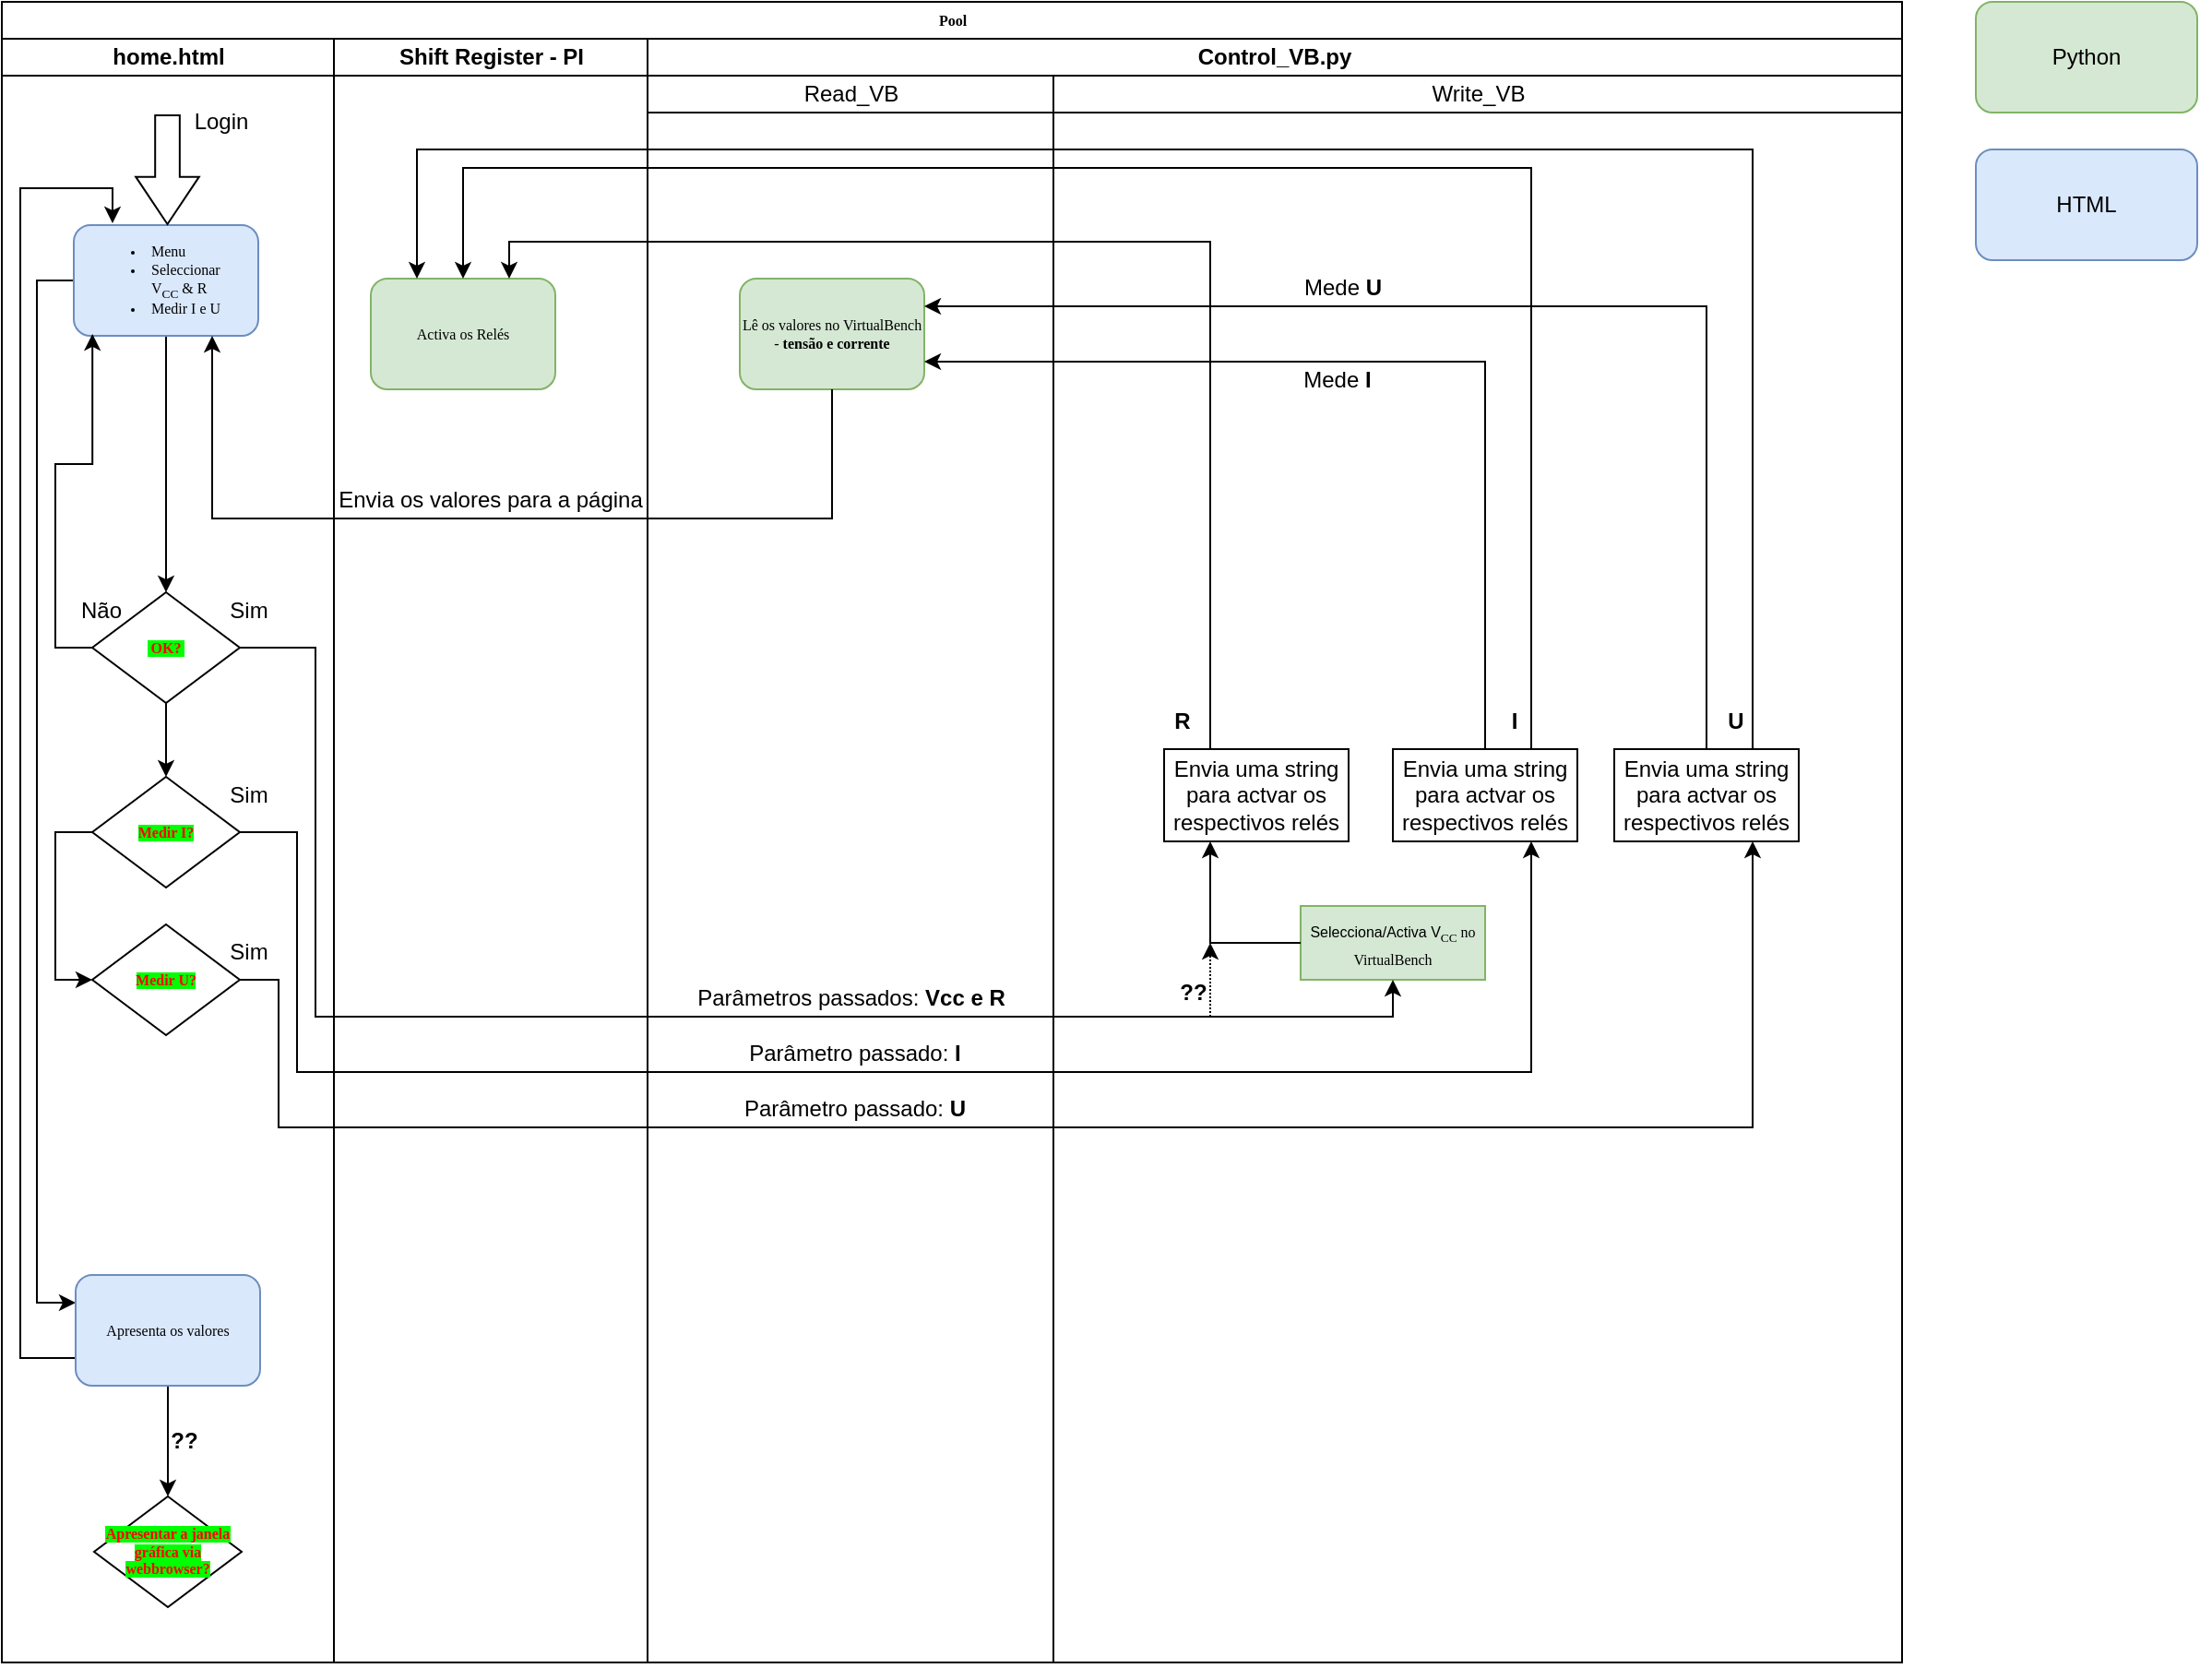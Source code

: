 <mxfile version="23.0.2" type="github">
  <diagram name="Page-1" id="74e2e168-ea6b-b213-b513-2b3c1d86103e">
    <mxGraphModel dx="1195" dy="633" grid="1" gridSize="10" guides="1" tooltips="1" connect="1" arrows="1" fold="1" page="1" pageScale="1" pageWidth="1654" pageHeight="1169" background="none" math="0" shadow="0">
      <root>
        <mxCell id="0" />
        <mxCell id="1" parent="0" />
        <mxCell id="77e6c97f196da883-1" value="Pool" style="swimlane;html=1;childLayout=stackLayout;startSize=20;rounded=0;shadow=0;labelBackgroundColor=none;strokeWidth=1;fontFamily=Verdana;fontSize=8;align=center;glass=0;" parent="1" vertex="1">
          <mxGeometry x="70" y="70" width="1030" height="900" as="geometry">
            <mxRectangle x="70" y="40" width="60" height="20" as="alternateBounds" />
          </mxGeometry>
        </mxCell>
        <mxCell id="77e6c97f196da883-2" value="home.html" style="swimlane;html=1;startSize=20;" parent="77e6c97f196da883-1" vertex="1">
          <mxGeometry y="20" width="180" height="880" as="geometry" />
        </mxCell>
        <mxCell id="Stz53FhgeXE6KHRWkM9m-19" style="edgeStyle=orthogonalEdgeStyle;rounded=0;orthogonalLoop=1;jettySize=auto;html=1;exitX=0;exitY=0.5;exitDx=0;exitDy=0;entryX=0;entryY=0.25;entryDx=0;entryDy=0;" parent="77e6c97f196da883-2" source="77e6c97f196da883-8" target="Stz53FhgeXE6KHRWkM9m-18" edge="1">
          <mxGeometry relative="1" as="geometry" />
        </mxCell>
        <mxCell id="M2YFyVoE7GtHk2X1bXnB-52" style="edgeStyle=orthogonalEdgeStyle;rounded=0;orthogonalLoop=1;jettySize=auto;html=1;entryX=0.5;entryY=0;entryDx=0;entryDy=0;" parent="77e6c97f196da883-2" source="77e6c97f196da883-8" target="77e6c97f196da883-13" edge="1">
          <mxGeometry relative="1" as="geometry">
            <Array as="points">
              <mxPoint x="89" y="280" />
              <mxPoint x="89" y="280" />
            </Array>
          </mxGeometry>
        </mxCell>
        <mxCell id="77e6c97f196da883-8" value="&lt;div align=&quot;left&quot;&gt;&lt;ul&gt;&lt;li&gt;Menu&lt;/li&gt;&lt;li&gt;Seleccionar V&lt;sub&gt;CC&lt;/sub&gt;&amp;nbsp;&amp;amp; R&lt;/li&gt;&lt;li&gt;Medir I e U&lt;/li&gt;&lt;/ul&gt;&lt;/div&gt;" style="rounded=1;whiteSpace=wrap;html=1;shadow=0;labelBackgroundColor=none;strokeWidth=1;fontFamily=Verdana;fontSize=8;align=left;fillColor=#dae8fc;strokeColor=#6c8ebf;" parent="77e6c97f196da883-2" vertex="1">
          <mxGeometry x="39" y="101" width="100" height="60" as="geometry" />
        </mxCell>
        <mxCell id="M2YFyVoE7GtHk2X1bXnB-54" value="" style="edgeStyle=orthogonalEdgeStyle;rounded=0;orthogonalLoop=1;jettySize=auto;html=1;" parent="77e6c97f196da883-2" source="77e6c97f196da883-13" target="M2YFyVoE7GtHk2X1bXnB-53" edge="1">
          <mxGeometry relative="1" as="geometry" />
        </mxCell>
        <mxCell id="77e6c97f196da883-13" value="&lt;font color=&quot;#ff0000&quot;&gt;&lt;span style=&quot;background-color: rgb(0, 255, 0);&quot;&gt;&lt;b&gt;&amp;nbsp;OK?&amp;nbsp; &lt;br&gt;&lt;/b&gt;&lt;/span&gt;&lt;/font&gt;" style="rhombus;whiteSpace=wrap;html=1;rounded=0;shadow=0;labelBackgroundColor=none;strokeWidth=1;fontFamily=Verdana;fontSize=8;align=center;" parent="77e6c97f196da883-2" vertex="1">
          <mxGeometry x="49" y="300" width="80" height="60" as="geometry" />
        </mxCell>
        <mxCell id="Stz53FhgeXE6KHRWkM9m-17" value="Login" style="text;html=1;strokeColor=none;fillColor=none;align=center;verticalAlign=middle;whiteSpace=wrap;rounded=0;" parent="77e6c97f196da883-2" vertex="1">
          <mxGeometry x="89" y="30" width="60" height="30" as="geometry" />
        </mxCell>
        <mxCell id="Stz53FhgeXE6KHRWkM9m-20" style="edgeStyle=orthogonalEdgeStyle;rounded=0;orthogonalLoop=1;jettySize=auto;html=1;exitX=0;exitY=0.75;exitDx=0;exitDy=0;" parent="77e6c97f196da883-2" source="Stz53FhgeXE6KHRWkM9m-18" edge="1">
          <mxGeometry relative="1" as="geometry">
            <mxPoint x="60" y="100" as="targetPoint" />
            <Array as="points">
              <mxPoint x="10" y="715" />
              <mxPoint x="10" y="81" />
              <mxPoint x="60" y="81" />
            </Array>
          </mxGeometry>
        </mxCell>
        <mxCell id="Stz53FhgeXE6KHRWkM9m-26" value="" style="edgeStyle=orthogonalEdgeStyle;rounded=0;orthogonalLoop=1;jettySize=auto;html=1;" parent="77e6c97f196da883-2" source="Stz53FhgeXE6KHRWkM9m-18" target="Stz53FhgeXE6KHRWkM9m-25" edge="1">
          <mxGeometry relative="1" as="geometry" />
        </mxCell>
        <mxCell id="Stz53FhgeXE6KHRWkM9m-18" value="Apresenta os valores" style="rounded=1;whiteSpace=wrap;html=1;shadow=0;labelBackgroundColor=none;strokeWidth=1;fontFamily=Verdana;fontSize=8;align=center;fillColor=#dae8fc;strokeColor=#6c8ebf;" parent="77e6c97f196da883-2" vertex="1">
          <mxGeometry x="40" y="670" width="100" height="60" as="geometry" />
        </mxCell>
        <mxCell id="Stz53FhgeXE6KHRWkM9m-25" value="&lt;font color=&quot;#ff0000&quot;&gt;&lt;span style=&quot;background-color: rgb(0, 255, 0);&quot;&gt;&lt;b&gt;Apresentar a janela gráfica via webbrowser?&lt;br&gt;&lt;/b&gt;&lt;/span&gt;&lt;/font&gt;" style="rhombus;whiteSpace=wrap;html=1;rounded=0;shadow=0;labelBackgroundColor=none;strokeWidth=1;fontFamily=Verdana;fontSize=8;align=center;" parent="77e6c97f196da883-2" vertex="1">
          <mxGeometry x="50" y="790" width="80" height="60" as="geometry" />
        </mxCell>
        <mxCell id="Stz53FhgeXE6KHRWkM9m-16" value="" style="shape=flexArrow;endArrow=classic;html=1;rounded=0;width=13.333;endSize=8.22;" parent="77e6c97f196da883-2" edge="1">
          <mxGeometry width="50" height="50" relative="1" as="geometry">
            <mxPoint x="89.76" y="41" as="sourcePoint" />
            <mxPoint x="89.76" y="101" as="targetPoint" />
          </mxGeometry>
        </mxCell>
        <mxCell id="M2YFyVoE7GtHk2X1bXnB-59" style="edgeStyle=orthogonalEdgeStyle;rounded=0;orthogonalLoop=1;jettySize=auto;html=1;exitX=0;exitY=0.5;exitDx=0;exitDy=0;entryX=0;entryY=0.5;entryDx=0;entryDy=0;" parent="77e6c97f196da883-2" source="M2YFyVoE7GtHk2X1bXnB-53" target="M2YFyVoE7GtHk2X1bXnB-58" edge="1">
          <mxGeometry relative="1" as="geometry" />
        </mxCell>
        <mxCell id="M2YFyVoE7GtHk2X1bXnB-53" value="&lt;font color=&quot;#ff0000&quot;&gt;&lt;span style=&quot;background-color: rgb(0, 255, 0);&quot;&gt;&lt;b&gt;Medir I?&lt;br&gt;&lt;/b&gt;&lt;/span&gt;&lt;/font&gt;" style="rhombus;whiteSpace=wrap;html=1;rounded=0;shadow=0;labelBackgroundColor=none;strokeWidth=1;fontFamily=Verdana;fontSize=8;align=center;" parent="77e6c97f196da883-2" vertex="1">
          <mxGeometry x="49" y="400" width="80" height="60" as="geometry" />
        </mxCell>
        <mxCell id="M2YFyVoE7GtHk2X1bXnB-58" value="&lt;font color=&quot;#ff0000&quot;&gt;&lt;span style=&quot;background-color: rgb(0, 255, 0);&quot;&gt;&lt;b&gt;Medir U?&lt;br&gt;&lt;/b&gt;&lt;/span&gt;&lt;/font&gt;" style="rhombus;whiteSpace=wrap;html=1;rounded=0;shadow=0;labelBackgroundColor=none;strokeWidth=1;fontFamily=Verdana;fontSize=8;align=center;" parent="77e6c97f196da883-2" vertex="1">
          <mxGeometry x="49" y="480" width="80" height="60" as="geometry" />
        </mxCell>
        <mxCell id="M2YFyVoE7GtHk2X1bXnB-63" value="Sim" style="text;html=1;strokeColor=none;fillColor=none;align=center;verticalAlign=middle;whiteSpace=wrap;rounded=0;" parent="77e6c97f196da883-2" vertex="1">
          <mxGeometry x="119" y="300" width="30" height="20" as="geometry" />
        </mxCell>
        <mxCell id="M2YFyVoE7GtHk2X1bXnB-64" style="edgeStyle=orthogonalEdgeStyle;rounded=0;orthogonalLoop=1;jettySize=auto;html=1;exitX=0;exitY=0.5;exitDx=0;exitDy=0;entryX=0.101;entryY=0.983;entryDx=0;entryDy=0;entryPerimeter=0;" parent="77e6c97f196da883-2" source="77e6c97f196da883-13" target="77e6c97f196da883-8" edge="1">
          <mxGeometry relative="1" as="geometry" />
        </mxCell>
        <mxCell id="M2YFyVoE7GtHk2X1bXnB-66" value="Não" style="text;html=1;strokeColor=none;fillColor=none;align=center;verticalAlign=middle;whiteSpace=wrap;rounded=0;" parent="77e6c97f196da883-2" vertex="1">
          <mxGeometry x="39" y="300" width="30" height="20" as="geometry" />
        </mxCell>
        <mxCell id="M2YFyVoE7GtHk2X1bXnB-67" value="Sim" style="text;html=1;strokeColor=none;fillColor=none;align=center;verticalAlign=middle;whiteSpace=wrap;rounded=0;" parent="77e6c97f196da883-2" vertex="1">
          <mxGeometry x="119" y="400" width="30" height="20" as="geometry" />
        </mxCell>
        <mxCell id="M2YFyVoE7GtHk2X1bXnB-68" value="Sim" style="text;html=1;strokeColor=none;fillColor=none;align=center;verticalAlign=middle;whiteSpace=wrap;rounded=0;" parent="77e6c97f196da883-2" vertex="1">
          <mxGeometry x="119" y="485" width="30" height="20" as="geometry" />
        </mxCell>
        <mxCell id="91q0ghGjpq0emtfq6_aE-26" value="&lt;div&gt;&lt;b&gt;??&lt;/b&gt;&lt;/div&gt;" style="text;html=1;strokeColor=none;fillColor=none;align=center;verticalAlign=middle;whiteSpace=wrap;rounded=0;" vertex="1" parent="77e6c97f196da883-2">
          <mxGeometry x="89" y="750" width="20" height="20" as="geometry" />
        </mxCell>
        <mxCell id="77e6c97f196da883-40" style="edgeStyle=orthogonalEdgeStyle;rounded=1;html=1;labelBackgroundColor=none;startArrow=none;startFill=0;startSize=5;endArrow=classicThin;endFill=1;endSize=5;jettySize=auto;orthogonalLoop=1;strokeWidth=1;fontFamily=Verdana;fontSize=8" parent="77e6c97f196da883-1" edge="1">
          <mxGeometry relative="1" as="geometry">
            <mxPoint x="660" y="20" as="sourcePoint" />
            <mxPoint x="660" y="20" as="targetPoint" />
          </mxGeometry>
        </mxCell>
        <mxCell id="77e6c97f196da883-3" value="Shift Register - PI" style="swimlane;html=1;startSize=20;" parent="77e6c97f196da883-1" vertex="1">
          <mxGeometry x="180" y="20" width="170" height="880" as="geometry" />
        </mxCell>
        <mxCell id="77e6c97f196da883-11" value="Activa os Relés" style="rounded=1;whiteSpace=wrap;html=1;shadow=0;labelBackgroundColor=none;strokeWidth=1;fontFamily=Verdana;fontSize=8;align=center;fillColor=#d5e8d4;strokeColor=#82b366;" parent="77e6c97f196da883-3" vertex="1">
          <mxGeometry x="20" y="130" width="100" height="60" as="geometry" />
        </mxCell>
        <mxCell id="8H8KK3qULcMsiAke63Tr-47" value="&lt;div&gt;Envia os valores para a página&lt;/div&gt;" style="text;html=1;strokeColor=none;fillColor=none;align=center;verticalAlign=middle;whiteSpace=wrap;rounded=0;" parent="77e6c97f196da883-3" vertex="1">
          <mxGeometry y="240" width="170" height="20" as="geometry" />
        </mxCell>
        <mxCell id="8H8KK3qULcMsiAke63Tr-33" style="edgeStyle=orthogonalEdgeStyle;rounded=0;orthogonalLoop=1;jettySize=auto;html=1;exitX=0.5;exitY=1;exitDx=0;exitDy=0;" parent="77e6c97f196da883-1" source="8H8KK3qULcMsiAke63Tr-32" target="8H8KK3qULcMsiAke63Tr-32" edge="1">
          <mxGeometry relative="1" as="geometry" />
        </mxCell>
        <mxCell id="8H8KK3qULcMsiAke63Tr-32" value="Control_VB.py" style="swimlane;whiteSpace=wrap;html=1;startSize=20;" parent="77e6c97f196da883-1" vertex="1">
          <mxGeometry x="350" y="20" width="680" height="880" as="geometry" />
        </mxCell>
        <mxCell id="77e6c97f196da883-4" value="&lt;span style=&quot;font-weight: normal;&quot;&gt;Read_VB&lt;/span&gt;" style="swimlane;html=1;startSize=20;" parent="8H8KK3qULcMsiAke63Tr-32" vertex="1">
          <mxGeometry y="20" width="220" height="860" as="geometry" />
        </mxCell>
        <mxCell id="77e6c97f196da883-12" value="&lt;div&gt;Lê os valores no VirtualBench -&lt;b&gt; tensão e corrente&lt;/b&gt;&lt;/div&gt;" style="rounded=1;whiteSpace=wrap;html=1;shadow=0;labelBackgroundColor=none;strokeWidth=1;fontFamily=Verdana;fontSize=8;align=center;fillColor=#d5e8d4;strokeColor=#82b366;" parent="77e6c97f196da883-4" vertex="1">
          <mxGeometry x="50" y="110" width="100" height="60" as="geometry" />
        </mxCell>
        <mxCell id="M2YFyVoE7GtHk2X1bXnB-7" value="Parâmetros passados: &lt;b&gt;Vcc e R&lt;/b&gt;" style="text;html=1;strokeColor=none;fillColor=none;align=center;verticalAlign=middle;whiteSpace=wrap;rounded=0;" parent="77e6c97f196da883-4" vertex="1">
          <mxGeometry x="22.5" y="490" width="175" height="20" as="geometry" />
        </mxCell>
        <mxCell id="M2YFyVoE7GtHk2X1bXnB-69" value="Parâmetro passado: &lt;b&gt;I&lt;/b&gt;" style="text;html=1;strokeColor=none;fillColor=none;align=center;verticalAlign=middle;whiteSpace=wrap;rounded=0;" parent="77e6c97f196da883-4" vertex="1">
          <mxGeometry x="25" y="520" width="175" height="20" as="geometry" />
        </mxCell>
        <mxCell id="M2YFyVoE7GtHk2X1bXnB-70" value="Parâmetro passado: &lt;b&gt;U&lt;/b&gt;" style="text;html=1;strokeColor=none;fillColor=none;align=center;verticalAlign=middle;whiteSpace=wrap;rounded=0;" parent="77e6c97f196da883-4" vertex="1">
          <mxGeometry x="25" y="550" width="175" height="20" as="geometry" />
        </mxCell>
        <mxCell id="77e6c97f196da883-5" value="&lt;span style=&quot;font-weight: normal;&quot;&gt;Write_VB&lt;/span&gt;" style="swimlane;html=1;startSize=20;" parent="8H8KK3qULcMsiAke63Tr-32" vertex="1">
          <mxGeometry x="220" y="20" width="460" height="860" as="geometry" />
        </mxCell>
        <mxCell id="M2YFyVoE7GtHk2X1bXnB-13" value="&lt;div&gt;&lt;b&gt;R&lt;/b&gt;&lt;/div&gt;" style="text;html=1;strokeColor=none;fillColor=none;align=center;verticalAlign=middle;whiteSpace=wrap;rounded=0;" parent="77e6c97f196da883-5" vertex="1">
          <mxGeometry x="60" y="340" width="20" height="20" as="geometry" />
        </mxCell>
        <mxCell id="8H8KK3qULcMsiAke63Tr-107" value="Envia uma string para actvar os respectivos relés" style="whiteSpace=wrap;html=1;" parent="77e6c97f196da883-5" vertex="1">
          <mxGeometry x="60" y="365" width="100" height="50" as="geometry" />
        </mxCell>
        <mxCell id="8H8KK3qULcMsiAke63Tr-106" value="&lt;font style=&quot;font-size: 8px;&quot;&gt;Selecciona/Activa V&lt;sub style=&quot;border-color: var(--border-color); font-family: Verdana;&quot;&gt;CC&lt;/sub&gt;&lt;span style=&quot;font-family: Verdana;&quot;&gt;&amp;nbsp;no VirtualBench&lt;/span&gt;&lt;/font&gt;" style="whiteSpace=wrap;html=1;fillColor=#d5e8d4;strokeColor=#82b366;" parent="77e6c97f196da883-5" vertex="1">
          <mxGeometry x="134" y="450" width="100" height="40" as="geometry" />
        </mxCell>
        <mxCell id="M2YFyVoE7GtHk2X1bXnB-9" style="edgeStyle=orthogonalEdgeStyle;rounded=0;orthogonalLoop=1;jettySize=auto;html=1;exitX=0;exitY=0.5;exitDx=0;exitDy=0;entryX=0.25;entryY=1;entryDx=0;entryDy=0;" parent="77e6c97f196da883-5" source="8H8KK3qULcMsiAke63Tr-106" target="8H8KK3qULcMsiAke63Tr-107" edge="1">
          <mxGeometry relative="1" as="geometry" />
        </mxCell>
        <mxCell id="8H8KK3qULcMsiAke63Tr-109" value="Envia uma string para actvar os respectivos relés" style="whiteSpace=wrap;html=1;" parent="77e6c97f196da883-5" vertex="1">
          <mxGeometry x="184" y="365" width="100" height="50" as="geometry" />
        </mxCell>
        <mxCell id="M2YFyVoE7GtHk2X1bXnB-49" value="Envia uma string para actvar os respectivos relés" style="whiteSpace=wrap;html=1;" parent="77e6c97f196da883-5" vertex="1">
          <mxGeometry x="304" y="365" width="100" height="50" as="geometry" />
        </mxCell>
        <mxCell id="M2YFyVoE7GtHk2X1bXnB-72" value="&lt;div&gt;&lt;b&gt;U&lt;/b&gt;&lt;/div&gt;" style="text;html=1;strokeColor=none;fillColor=none;align=center;verticalAlign=middle;whiteSpace=wrap;rounded=0;" parent="77e6c97f196da883-5" vertex="1">
          <mxGeometry x="360" y="340" width="20" height="20" as="geometry" />
        </mxCell>
        <mxCell id="M2YFyVoE7GtHk2X1bXnB-91" value="&lt;div&gt;&lt;b&gt;I&lt;/b&gt;&lt;/div&gt;" style="text;html=1;strokeColor=none;fillColor=none;align=center;verticalAlign=middle;whiteSpace=wrap;rounded=0;" parent="77e6c97f196da883-5" vertex="1">
          <mxGeometry x="240" y="340" width="20" height="20" as="geometry" />
        </mxCell>
        <mxCell id="M2YFyVoE7GtHk2X1bXnB-94" value="" style="endArrow=classic;html=1;rounded=0;dashed=1;dashPattern=1 1;" parent="77e6c97f196da883-5" edge="1">
          <mxGeometry width="50" height="50" relative="1" as="geometry">
            <mxPoint x="85" y="510" as="sourcePoint" />
            <mxPoint x="85" y="470" as="targetPoint" />
          </mxGeometry>
        </mxCell>
        <mxCell id="M2YFyVoE7GtHk2X1bXnB-95" value="&lt;div&gt;&lt;b&gt;??&lt;/b&gt;&lt;/div&gt;" style="text;html=1;strokeColor=none;fillColor=none;align=center;verticalAlign=middle;whiteSpace=wrap;rounded=0;" parent="77e6c97f196da883-5" vertex="1">
          <mxGeometry x="66" y="487" width="20" height="20" as="geometry" />
        </mxCell>
        <mxCell id="91q0ghGjpq0emtfq6_aE-4" value="Mede &lt;b&gt;I&lt;/b&gt;" style="text;html=1;strokeColor=none;fillColor=none;align=center;verticalAlign=middle;whiteSpace=wrap;rounded=0;" vertex="1" parent="77e6c97f196da883-5">
          <mxGeometry x="124" y="150" width="60" height="30" as="geometry" />
        </mxCell>
        <mxCell id="91q0ghGjpq0emtfq6_aE-25" value="Mede &lt;b&gt;U&lt;/b&gt;" style="text;html=1;strokeColor=none;fillColor=none;align=center;verticalAlign=middle;whiteSpace=wrap;rounded=0;" vertex="1" parent="77e6c97f196da883-5">
          <mxGeometry x="127" y="100" width="60" height="30" as="geometry" />
        </mxCell>
        <mxCell id="91q0ghGjpq0emtfq6_aE-1" style="edgeStyle=orthogonalEdgeStyle;rounded=0;orthogonalLoop=1;jettySize=auto;html=1;exitX=0.5;exitY=0;exitDx=0;exitDy=0;entryX=1;entryY=0.75;entryDx=0;entryDy=0;" edge="1" parent="8H8KK3qULcMsiAke63Tr-32" source="8H8KK3qULcMsiAke63Tr-109" target="77e6c97f196da883-12">
          <mxGeometry relative="1" as="geometry" />
        </mxCell>
        <mxCell id="91q0ghGjpq0emtfq6_aE-2" style="edgeStyle=orthogonalEdgeStyle;rounded=0;orthogonalLoop=1;jettySize=auto;html=1;exitX=0.5;exitY=0;exitDx=0;exitDy=0;entryX=1;entryY=0.25;entryDx=0;entryDy=0;" edge="1" parent="8H8KK3qULcMsiAke63Tr-32" source="M2YFyVoE7GtHk2X1bXnB-49" target="77e6c97f196da883-12">
          <mxGeometry relative="1" as="geometry" />
        </mxCell>
        <mxCell id="Stz53FhgeXE6KHRWkM9m-15" style="edgeStyle=orthogonalEdgeStyle;rounded=0;orthogonalLoop=1;jettySize=auto;html=1;exitX=0.5;exitY=1;exitDx=0;exitDy=0;entryX=0.75;entryY=1;entryDx=0;entryDy=0;" parent="77e6c97f196da883-1" source="77e6c97f196da883-12" target="77e6c97f196da883-8" edge="1">
          <mxGeometry relative="1" as="geometry">
            <Array as="points">
              <mxPoint x="450" y="280" />
              <mxPoint x="114" y="280" />
            </Array>
            <mxPoint x="380" y="220" as="sourcePoint" />
            <mxPoint x="110" y="190" as="targetPoint" />
          </mxGeometry>
        </mxCell>
        <mxCell id="8H8KK3qULcMsiAke63Tr-96" style="edgeStyle=orthogonalEdgeStyle;rounded=0;orthogonalLoop=1;jettySize=auto;html=1;entryX=0.75;entryY=0;entryDx=0;entryDy=0;exitX=0.25;exitY=0;exitDx=0;exitDy=0;" parent="77e6c97f196da883-1" source="8H8KK3qULcMsiAke63Tr-107" target="77e6c97f196da883-11" edge="1">
          <mxGeometry relative="1" as="geometry">
            <mxPoint x="860" y="120" as="sourcePoint" />
            <Array as="points">
              <mxPoint x="655" y="130" />
              <mxPoint x="275" y="130" />
            </Array>
          </mxGeometry>
        </mxCell>
        <mxCell id="Stz53FhgeXE6KHRWkM9m-8" style="edgeStyle=orthogonalEdgeStyle;rounded=0;orthogonalLoop=1;jettySize=auto;html=1;exitX=1;exitY=0.5;exitDx=0;exitDy=0;entryX=0.5;entryY=1;entryDx=0;entryDy=0;" parent="77e6c97f196da883-1" source="77e6c97f196da883-13" target="8H8KK3qULcMsiAke63Tr-106" edge="1">
          <mxGeometry relative="1" as="geometry">
            <mxPoint x="840" y="280" as="targetPoint" />
            <Array as="points">
              <mxPoint x="170" y="350" />
              <mxPoint x="170" y="550" />
              <mxPoint x="754" y="550" />
            </Array>
          </mxGeometry>
        </mxCell>
        <mxCell id="M2YFyVoE7GtHk2X1bXnB-55" style="edgeStyle=orthogonalEdgeStyle;rounded=0;orthogonalLoop=1;jettySize=auto;html=1;exitX=1;exitY=0.5;exitDx=0;exitDy=0;entryX=0.75;entryY=1;entryDx=0;entryDy=0;" parent="77e6c97f196da883-1" source="M2YFyVoE7GtHk2X1bXnB-53" target="8H8KK3qULcMsiAke63Tr-109" edge="1">
          <mxGeometry relative="1" as="geometry">
            <Array as="points">
              <mxPoint x="160" y="450" />
              <mxPoint x="160" y="580" />
              <mxPoint x="829" y="580" />
            </Array>
          </mxGeometry>
        </mxCell>
        <mxCell id="M2YFyVoE7GtHk2X1bXnB-56" style="edgeStyle=orthogonalEdgeStyle;rounded=0;orthogonalLoop=1;jettySize=auto;html=1;exitX=0.75;exitY=0;exitDx=0;exitDy=0;entryX=0.5;entryY=0;entryDx=0;entryDy=0;" parent="77e6c97f196da883-1" source="8H8KK3qULcMsiAke63Tr-109" target="77e6c97f196da883-11" edge="1">
          <mxGeometry relative="1" as="geometry">
            <Array as="points">
              <mxPoint x="829" y="90" />
              <mxPoint x="250" y="90" />
            </Array>
          </mxGeometry>
        </mxCell>
        <mxCell id="M2YFyVoE7GtHk2X1bXnB-60" style="edgeStyle=orthogonalEdgeStyle;rounded=0;orthogonalLoop=1;jettySize=auto;html=1;exitX=1;exitY=0.5;exitDx=0;exitDy=0;entryX=0.75;entryY=1;entryDx=0;entryDy=0;" parent="77e6c97f196da883-1" source="M2YFyVoE7GtHk2X1bXnB-58" target="M2YFyVoE7GtHk2X1bXnB-49" edge="1">
          <mxGeometry relative="1" as="geometry">
            <Array as="points">
              <mxPoint x="150" y="530" />
              <mxPoint x="150" y="610" />
              <mxPoint x="949" y="610" />
            </Array>
          </mxGeometry>
        </mxCell>
        <mxCell id="M2YFyVoE7GtHk2X1bXnB-61" style="edgeStyle=orthogonalEdgeStyle;rounded=0;orthogonalLoop=1;jettySize=auto;html=1;exitX=0.75;exitY=0;exitDx=0;exitDy=0;entryX=0.25;entryY=0;entryDx=0;entryDy=0;" parent="77e6c97f196da883-1" source="M2YFyVoE7GtHk2X1bXnB-49" target="77e6c97f196da883-11" edge="1">
          <mxGeometry relative="1" as="geometry">
            <Array as="points">
              <mxPoint x="949" y="80" />
              <mxPoint x="225" y="80" />
            </Array>
          </mxGeometry>
        </mxCell>
        <mxCell id="Stz53FhgeXE6KHRWkM9m-22" value="Python" style="rounded=1;whiteSpace=wrap;html=1;fillColor=#d5e8d4;strokeColor=#82b366;" parent="1" vertex="1">
          <mxGeometry x="1140" y="70" width="120" height="60" as="geometry" />
        </mxCell>
        <mxCell id="Stz53FhgeXE6KHRWkM9m-23" value="HTML" style="rounded=1;whiteSpace=wrap;html=1;fillColor=#dae8fc;strokeColor=#6c8ebf;shadow=0;" parent="1" vertex="1">
          <mxGeometry x="1140" y="150" width="120" height="60" as="geometry" />
        </mxCell>
      </root>
    </mxGraphModel>
  </diagram>
</mxfile>
